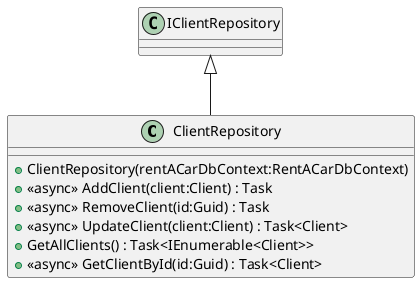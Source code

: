 @startuml
class ClientRepository {
    + ClientRepository(rentACarDbContext:RentACarDbContext)
    + <<async>> AddClient(client:Client) : Task
    + <<async>> RemoveClient(id:Guid) : Task
    + <<async>> UpdateClient(client:Client) : Task<Client>
    + GetAllClients() : Task<IEnumerable<Client>>
    + <<async>> GetClientById(id:Guid) : Task<Client>
}
IClientRepository <|-- ClientRepository
@enduml
